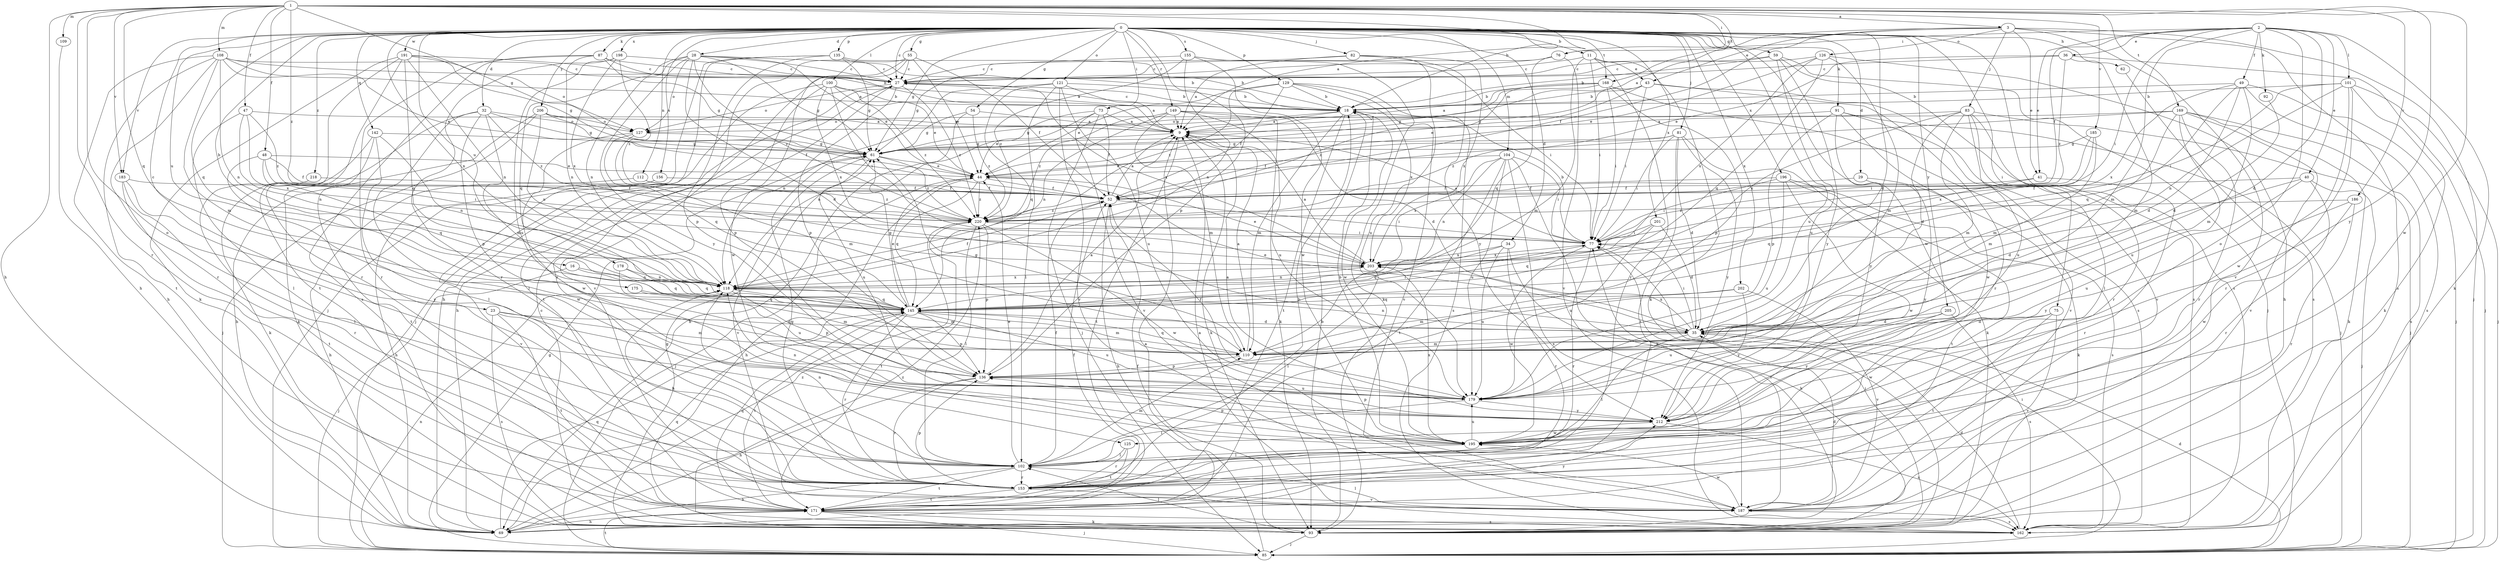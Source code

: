 strict digraph  {
0;
1;
2;
3;
9;
11;
16;
18;
23;
27;
28;
29;
32;
34;
35;
36;
40;
41;
43;
44;
47;
48;
49;
52;
54;
55;
59;
61;
62;
69;
73;
75;
76;
77;
81;
82;
83;
85;
87;
91;
92;
93;
100;
101;
102;
104;
108;
109;
110;
112;
118;
121;
125;
126;
127;
129;
135;
136;
142;
145;
149;
153;
155;
156;
162;
168;
169;
171;
175;
178;
179;
183;
185;
186;
187;
191;
195;
196;
198;
201;
202;
203;
205;
206;
212;
218;
220;
0 -> 11  [label=b];
0 -> 16  [label=b];
0 -> 23  [label=c];
0 -> 27  [label=c];
0 -> 28  [label=d];
0 -> 29  [label=d];
0 -> 32  [label=d];
0 -> 34  [label=d];
0 -> 35  [label=d];
0 -> 54  [label=g];
0 -> 55  [label=g];
0 -> 59  [label=g];
0 -> 61  [label=g];
0 -> 62  [label=h];
0 -> 73  [label=i];
0 -> 75  [label=i];
0 -> 81  [label=j];
0 -> 82  [label=j];
0 -> 87  [label=k];
0 -> 91  [label=k];
0 -> 100  [label=l];
0 -> 104  [label=m];
0 -> 112  [label=n];
0 -> 118  [label=n];
0 -> 121  [label=o];
0 -> 129  [label=p];
0 -> 135  [label=p];
0 -> 136  [label=p];
0 -> 142  [label=q];
0 -> 145  [label=q];
0 -> 149  [label=r];
0 -> 155  [label=s];
0 -> 156  [label=s];
0 -> 162  [label=s];
0 -> 168  [label=t];
0 -> 175  [label=u];
0 -> 178  [label=u];
0 -> 179  [label=u];
0 -> 183  [label=v];
0 -> 191  [label=w];
0 -> 195  [label=w];
0 -> 196  [label=x];
0 -> 198  [label=x];
0 -> 201  [label=x];
0 -> 202  [label=x];
0 -> 205  [label=y];
0 -> 206  [label=y];
0 -> 218  [label=z];
1 -> 3  [label=a];
1 -> 9  [label=a];
1 -> 18  [label=b];
1 -> 47  [label=f];
1 -> 48  [label=f];
1 -> 61  [label=g];
1 -> 69  [label=h];
1 -> 76  [label=i];
1 -> 108  [label=m];
1 -> 109  [label=m];
1 -> 125  [label=o];
1 -> 145  [label=q];
1 -> 153  [label=r];
1 -> 168  [label=t];
1 -> 169  [label=t];
1 -> 183  [label=v];
1 -> 185  [label=v];
1 -> 186  [label=v];
1 -> 195  [label=w];
1 -> 212  [label=y];
1 -> 220  [label=z];
2 -> 35  [label=d];
2 -> 36  [label=e];
2 -> 40  [label=e];
2 -> 41  [label=e];
2 -> 49  [label=f];
2 -> 52  [label=f];
2 -> 76  [label=i];
2 -> 77  [label=i];
2 -> 92  [label=k];
2 -> 93  [label=k];
2 -> 101  [label=l];
2 -> 110  [label=m];
2 -> 125  [label=o];
3 -> 9  [label=a];
3 -> 41  [label=e];
3 -> 43  [label=e];
3 -> 52  [label=f];
3 -> 83  [label=j];
3 -> 85  [label=j];
3 -> 126  [label=o];
3 -> 162  [label=s];
3 -> 187  [label=v];
9 -> 61  [label=g];
9 -> 93  [label=k];
9 -> 171  [label=t];
11 -> 27  [label=c];
11 -> 43  [label=e];
11 -> 77  [label=i];
11 -> 93  [label=k];
11 -> 110  [label=m];
11 -> 153  [label=r];
16 -> 85  [label=j];
16 -> 118  [label=n];
16 -> 145  [label=q];
18 -> 9  [label=a];
18 -> 27  [label=c];
18 -> 61  [label=g];
18 -> 110  [label=m];
18 -> 171  [label=t];
18 -> 195  [label=w];
23 -> 35  [label=d];
23 -> 102  [label=l];
23 -> 110  [label=m];
23 -> 162  [label=s];
23 -> 171  [label=t];
27 -> 18  [label=b];
27 -> 69  [label=h];
27 -> 127  [label=o];
27 -> 136  [label=p];
27 -> 171  [label=t];
27 -> 203  [label=x];
27 -> 220  [label=z];
28 -> 18  [label=b];
28 -> 27  [label=c];
28 -> 35  [label=d];
28 -> 44  [label=e];
28 -> 61  [label=g];
28 -> 118  [label=n];
28 -> 127  [label=o];
28 -> 145  [label=q];
28 -> 212  [label=y];
28 -> 220  [label=z];
29 -> 52  [label=f];
29 -> 93  [label=k];
29 -> 212  [label=y];
32 -> 61  [label=g];
32 -> 93  [label=k];
32 -> 102  [label=l];
32 -> 110  [label=m];
32 -> 127  [label=o];
32 -> 136  [label=p];
32 -> 220  [label=z];
34 -> 69  [label=h];
34 -> 145  [label=q];
34 -> 153  [label=r];
34 -> 179  [label=u];
34 -> 203  [label=x];
35 -> 44  [label=e];
35 -> 77  [label=i];
35 -> 102  [label=l];
35 -> 110  [label=m];
35 -> 118  [label=n];
35 -> 203  [label=x];
36 -> 27  [label=c];
36 -> 44  [label=e];
36 -> 85  [label=j];
36 -> 110  [label=m];
36 -> 220  [label=z];
40 -> 35  [label=d];
40 -> 52  [label=f];
40 -> 85  [label=j];
40 -> 153  [label=r];
40 -> 179  [label=u];
41 -> 52  [label=f];
41 -> 145  [label=q];
41 -> 153  [label=r];
43 -> 18  [label=b];
43 -> 44  [label=e];
43 -> 61  [label=g];
43 -> 77  [label=i];
43 -> 153  [label=r];
43 -> 187  [label=v];
44 -> 52  [label=f];
44 -> 69  [label=h];
44 -> 85  [label=j];
44 -> 145  [label=q];
44 -> 220  [label=z];
47 -> 9  [label=a];
47 -> 102  [label=l];
47 -> 118  [label=n];
47 -> 203  [label=x];
47 -> 220  [label=z];
48 -> 44  [label=e];
48 -> 52  [label=f];
48 -> 77  [label=i];
48 -> 145  [label=q];
48 -> 195  [label=w];
49 -> 18  [label=b];
49 -> 35  [label=d];
49 -> 85  [label=j];
49 -> 110  [label=m];
49 -> 145  [label=q];
49 -> 162  [label=s];
49 -> 203  [label=x];
52 -> 9  [label=a];
52 -> 69  [label=h];
52 -> 77  [label=i];
52 -> 220  [label=z];
54 -> 9  [label=a];
54 -> 61  [label=g];
54 -> 69  [label=h];
54 -> 220  [label=z];
55 -> 27  [label=c];
55 -> 44  [label=e];
55 -> 52  [label=f];
55 -> 153  [label=r];
55 -> 187  [label=v];
55 -> 195  [label=w];
59 -> 18  [label=b];
59 -> 27  [label=c];
59 -> 85  [label=j];
59 -> 162  [label=s];
59 -> 179  [label=u];
59 -> 212  [label=y];
61 -> 44  [label=e];
61 -> 179  [label=u];
61 -> 187  [label=v];
61 -> 220  [label=z];
62 -> 162  [label=s];
69 -> 145  [label=q];
69 -> 220  [label=z];
73 -> 9  [label=a];
73 -> 44  [label=e];
73 -> 52  [label=f];
73 -> 85  [label=j];
73 -> 118  [label=n];
73 -> 187  [label=v];
75 -> 35  [label=d];
75 -> 171  [label=t];
75 -> 187  [label=v];
75 -> 195  [label=w];
76 -> 27  [label=c];
76 -> 61  [label=g];
76 -> 145  [label=q];
76 -> 187  [label=v];
77 -> 9  [label=a];
77 -> 18  [label=b];
77 -> 153  [label=r];
77 -> 195  [label=w];
77 -> 203  [label=x];
81 -> 35  [label=d];
81 -> 52  [label=f];
81 -> 61  [label=g];
81 -> 77  [label=i];
81 -> 93  [label=k];
81 -> 171  [label=t];
81 -> 212  [label=y];
82 -> 9  [label=a];
82 -> 27  [label=c];
82 -> 179  [label=u];
82 -> 203  [label=x];
82 -> 212  [label=y];
83 -> 9  [label=a];
83 -> 35  [label=d];
83 -> 85  [label=j];
83 -> 102  [label=l];
83 -> 110  [label=m];
83 -> 153  [label=r];
83 -> 179  [label=u];
83 -> 203  [label=x];
85 -> 9  [label=a];
85 -> 35  [label=d];
85 -> 61  [label=g];
85 -> 77  [label=i];
85 -> 118  [label=n];
85 -> 171  [label=t];
87 -> 9  [label=a];
87 -> 27  [label=c];
87 -> 61  [label=g];
87 -> 118  [label=n];
87 -> 153  [label=r];
87 -> 162  [label=s];
91 -> 85  [label=j];
91 -> 127  [label=o];
91 -> 136  [label=p];
91 -> 187  [label=v];
91 -> 195  [label=w];
91 -> 212  [label=y];
92 -> 35  [label=d];
93 -> 18  [label=b];
93 -> 52  [label=f];
93 -> 61  [label=g];
93 -> 77  [label=i];
93 -> 85  [label=j];
93 -> 102  [label=l];
93 -> 220  [label=z];
100 -> 18  [label=b];
100 -> 44  [label=e];
100 -> 77  [label=i];
100 -> 85  [label=j];
100 -> 136  [label=p];
100 -> 203  [label=x];
100 -> 220  [label=z];
101 -> 18  [label=b];
101 -> 77  [label=i];
101 -> 85  [label=j];
101 -> 93  [label=k];
101 -> 118  [label=n];
101 -> 153  [label=r];
101 -> 195  [label=w];
102 -> 44  [label=e];
102 -> 52  [label=f];
102 -> 69  [label=h];
102 -> 110  [label=m];
102 -> 118  [label=n];
102 -> 153  [label=r];
102 -> 171  [label=t];
104 -> 44  [label=e];
104 -> 77  [label=i];
104 -> 93  [label=k];
104 -> 118  [label=n];
104 -> 162  [label=s];
104 -> 171  [label=t];
104 -> 179  [label=u];
104 -> 203  [label=x];
108 -> 9  [label=a];
108 -> 18  [label=b];
108 -> 27  [label=c];
108 -> 44  [label=e];
108 -> 69  [label=h];
108 -> 110  [label=m];
108 -> 118  [label=n];
108 -> 153  [label=r];
108 -> 171  [label=t];
109 -> 69  [label=h];
110 -> 9  [label=a];
110 -> 61  [label=g];
110 -> 136  [label=p];
110 -> 145  [label=q];
112 -> 52  [label=f];
112 -> 69  [label=h];
112 -> 220  [label=z];
118 -> 52  [label=f];
118 -> 110  [label=m];
118 -> 136  [label=p];
118 -> 145  [label=q];
118 -> 203  [label=x];
121 -> 9  [label=a];
121 -> 18  [label=b];
121 -> 102  [label=l];
121 -> 118  [label=n];
121 -> 145  [label=q];
121 -> 179  [label=u];
121 -> 187  [label=v];
125 -> 102  [label=l];
125 -> 153  [label=r];
125 -> 171  [label=t];
126 -> 27  [label=c];
126 -> 44  [label=e];
126 -> 69  [label=h];
126 -> 110  [label=m];
126 -> 145  [label=q];
126 -> 203  [label=x];
127 -> 61  [label=g];
127 -> 110  [label=m];
127 -> 145  [label=q];
127 -> 195  [label=w];
129 -> 18  [label=b];
129 -> 44  [label=e];
129 -> 52  [label=f];
129 -> 162  [label=s];
129 -> 187  [label=v];
129 -> 203  [label=x];
129 -> 220  [label=z];
135 -> 18  [label=b];
135 -> 27  [label=c];
135 -> 61  [label=g];
135 -> 69  [label=h];
135 -> 85  [label=j];
135 -> 136  [label=p];
136 -> 9  [label=a];
136 -> 69  [label=h];
136 -> 153  [label=r];
136 -> 179  [label=u];
142 -> 61  [label=g];
142 -> 93  [label=k];
142 -> 102  [label=l];
142 -> 118  [label=n];
142 -> 171  [label=t];
145 -> 35  [label=d];
145 -> 44  [label=e];
145 -> 61  [label=g];
145 -> 77  [label=i];
145 -> 110  [label=m];
145 -> 136  [label=p];
145 -> 153  [label=r];
145 -> 171  [label=t];
145 -> 179  [label=u];
149 -> 9  [label=a];
149 -> 35  [label=d];
149 -> 93  [label=k];
149 -> 110  [label=m];
149 -> 118  [label=n];
149 -> 179  [label=u];
149 -> 220  [label=z];
153 -> 18  [label=b];
153 -> 61  [label=g];
153 -> 118  [label=n];
153 -> 136  [label=p];
153 -> 171  [label=t];
153 -> 187  [label=v];
155 -> 27  [label=c];
155 -> 77  [label=i];
155 -> 93  [label=k];
155 -> 118  [label=n];
155 -> 195  [label=w];
155 -> 220  [label=z];
156 -> 52  [label=f];
156 -> 69  [label=h];
156 -> 187  [label=v];
162 -> 9  [label=a];
162 -> 27  [label=c];
162 -> 35  [label=d];
162 -> 145  [label=q];
168 -> 9  [label=a];
168 -> 18  [label=b];
168 -> 61  [label=g];
168 -> 77  [label=i];
168 -> 136  [label=p];
168 -> 162  [label=s];
168 -> 220  [label=z];
169 -> 93  [label=k];
169 -> 110  [label=m];
169 -> 127  [label=o];
169 -> 153  [label=r];
169 -> 162  [label=s];
169 -> 179  [label=u];
169 -> 187  [label=v];
169 -> 220  [label=z];
171 -> 52  [label=f];
171 -> 69  [label=h];
171 -> 85  [label=j];
171 -> 93  [label=k];
171 -> 145  [label=q];
171 -> 162  [label=s];
171 -> 212  [label=y];
175 -> 110  [label=m];
175 -> 145  [label=q];
178 -> 118  [label=n];
178 -> 145  [label=q];
178 -> 179  [label=u];
179 -> 52  [label=f];
179 -> 102  [label=l];
179 -> 212  [label=y];
183 -> 52  [label=f];
183 -> 102  [label=l];
183 -> 171  [label=t];
183 -> 212  [label=y];
185 -> 61  [label=g];
185 -> 77  [label=i];
185 -> 110  [label=m];
185 -> 203  [label=x];
186 -> 153  [label=r];
186 -> 195  [label=w];
186 -> 212  [label=y];
186 -> 220  [label=z];
187 -> 35  [label=d];
187 -> 77  [label=i];
187 -> 102  [label=l];
187 -> 162  [label=s];
187 -> 195  [label=w];
191 -> 27  [label=c];
191 -> 61  [label=g];
191 -> 93  [label=k];
191 -> 118  [label=n];
191 -> 127  [label=o];
191 -> 145  [label=q];
191 -> 153  [label=r];
191 -> 171  [label=t];
195 -> 18  [label=b];
195 -> 102  [label=l];
195 -> 136  [label=p];
195 -> 179  [label=u];
195 -> 203  [label=x];
196 -> 52  [label=f];
196 -> 77  [label=i];
196 -> 162  [label=s];
196 -> 171  [label=t];
196 -> 179  [label=u];
196 -> 195  [label=w];
198 -> 27  [label=c];
198 -> 153  [label=r];
198 -> 179  [label=u];
198 -> 203  [label=x];
198 -> 220  [label=z];
201 -> 35  [label=d];
201 -> 77  [label=i];
201 -> 145  [label=q];
201 -> 179  [label=u];
202 -> 110  [label=m];
202 -> 145  [label=q];
202 -> 187  [label=v];
202 -> 212  [label=y];
203 -> 9  [label=a];
203 -> 44  [label=e];
203 -> 102  [label=l];
203 -> 118  [label=n];
205 -> 35  [label=d];
205 -> 162  [label=s];
205 -> 179  [label=u];
205 -> 212  [label=y];
206 -> 9  [label=a];
206 -> 52  [label=f];
206 -> 69  [label=h];
206 -> 85  [label=j];
206 -> 118  [label=n];
206 -> 127  [label=o];
212 -> 9  [label=a];
212 -> 118  [label=n];
212 -> 136  [label=p];
212 -> 162  [label=s];
212 -> 195  [label=w];
218 -> 52  [label=f];
218 -> 153  [label=r];
220 -> 77  [label=i];
220 -> 102  [label=l];
220 -> 136  [label=p];
220 -> 171  [label=t];
220 -> 195  [label=w];
}
